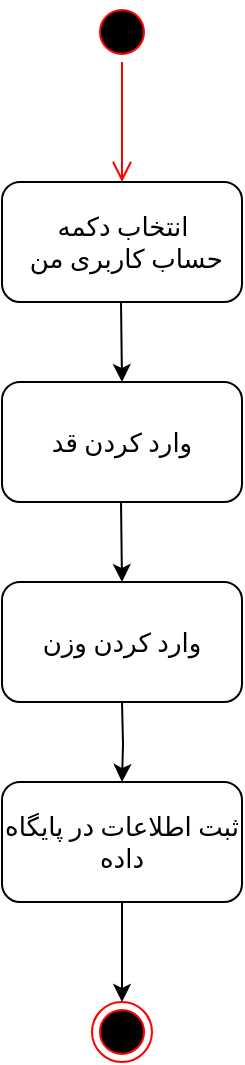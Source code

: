 <mxfile version="14.8.0" type="github">
  <diagram id="6G7ujvmzATYOezFDr81h" name="Page-1">
    <mxGraphModel dx="782" dy="436" grid="1" gridSize="10" guides="1" tooltips="1" connect="1" arrows="1" fold="1" page="1" pageScale="1" pageWidth="850" pageHeight="1100" math="0" shadow="0">
      <root>
        <mxCell id="0" />
        <mxCell id="1" parent="0" />
        <mxCell id="63PwRGhciHyG-fb_nBJa-5" style="edgeStyle=orthogonalEdgeStyle;rounded=0;orthogonalLoop=1;jettySize=auto;html=1;entryX=0.5;entryY=0;entryDx=0;entryDy=0;" parent="1" source="63PwRGhciHyG-fb_nBJa-6" target="63PwRGhciHyG-fb_nBJa-7" edge="1">
          <mxGeometry relative="1" as="geometry">
            <mxPoint x="330" y="440" as="sourcePoint" />
          </mxGeometry>
        </mxCell>
        <mxCell id="63PwRGhciHyG-fb_nBJa-7" value="" style="ellipse;html=1;shape=endState;fillColor=#000000;strokeColor=#ff0000;" parent="1" vertex="1">
          <mxGeometry x="315" y="790" width="30" height="30" as="geometry" />
        </mxCell>
        <mxCell id="63PwRGhciHyG-fb_nBJa-9" value="" style="rounded=1;whiteSpace=wrap;html=1;" parent="1" vertex="1">
          <mxGeometry x="270" y="380" width="120" height="60" as="geometry" />
        </mxCell>
        <mxCell id="63PwRGhciHyG-fb_nBJa-10" value="&lt;font face=&quot;B Zar&quot; style=&quot;font-size: 13px&quot;&gt;وارد کردن قد&lt;/font&gt;" style="rounded=1;whiteSpace=wrap;html=1;" parent="1" vertex="1">
          <mxGeometry x="270" y="480" width="120" height="60" as="geometry" />
        </mxCell>
        <mxCell id="63PwRGhciHyG-fb_nBJa-6" value="&lt;font style=&quot;font-size: 13px&quot; face=&quot;B Zar&quot;&gt;ثبت اطلاعات در پایگاه داده&lt;/font&gt;" style="rounded=1;whiteSpace=wrap;html=1;" parent="1" vertex="1">
          <mxGeometry x="270" y="680" width="120" height="60" as="geometry" />
        </mxCell>
        <mxCell id="63PwRGhciHyG-fb_nBJa-11" style="edgeStyle=orthogonalEdgeStyle;rounded=0;orthogonalLoop=1;jettySize=auto;html=1;entryX=0.5;entryY=0;entryDx=0;entryDy=0;" parent="1" target="63PwRGhciHyG-fb_nBJa-6" edge="1">
          <mxGeometry relative="1" as="geometry">
            <mxPoint x="330" y="640" as="sourcePoint" />
            <mxPoint x="330" y="650" as="targetPoint" />
          </mxGeometry>
        </mxCell>
        <mxCell id="63PwRGhciHyG-fb_nBJa-13" value="&lt;font face=&quot;B Zar&quot; style=&quot;font-size: 13px&quot;&gt;وارد کردن وزن&lt;/font&gt;" style="rounded=1;whiteSpace=wrap;html=1;" parent="1" vertex="1">
          <mxGeometry x="270" y="580" width="120" height="60" as="geometry" />
        </mxCell>
        <mxCell id="63PwRGhciHyG-fb_nBJa-17" value="" style="endArrow=classic;html=1;" parent="1" edge="1">
          <mxGeometry width="50" height="50" relative="1" as="geometry">
            <mxPoint x="329.5" y="440" as="sourcePoint" />
            <mxPoint x="330" y="480" as="targetPoint" />
          </mxGeometry>
        </mxCell>
        <mxCell id="63PwRGhciHyG-fb_nBJa-18" value="" style="endArrow=classic;html=1;" parent="1" edge="1">
          <mxGeometry width="50" height="50" relative="1" as="geometry">
            <mxPoint x="329.5" y="540" as="sourcePoint" />
            <mxPoint x="330" y="580" as="targetPoint" />
          </mxGeometry>
        </mxCell>
        <mxCell id="63PwRGhciHyG-fb_nBJa-19" value="" style="ellipse;html=1;shape=startState;fillColor=#000000;strokeColor=#ff0000;" parent="1" vertex="1">
          <mxGeometry x="315" y="290" width="30" height="30" as="geometry" />
        </mxCell>
        <mxCell id="63PwRGhciHyG-fb_nBJa-20" value="" style="edgeStyle=orthogonalEdgeStyle;html=1;verticalAlign=bottom;endArrow=open;endSize=8;strokeColor=#ff0000;entryX=0.5;entryY=0;entryDx=0;entryDy=0;" parent="1" source="63PwRGhciHyG-fb_nBJa-19" target="63PwRGhciHyG-fb_nBJa-9" edge="1">
          <mxGeometry relative="1" as="geometry">
            <mxPoint x="325" y="270" as="targetPoint" />
          </mxGeometry>
        </mxCell>
        <mxCell id="6s7jhvbUbh6RRoBtT7lP-1" value="&lt;font face=&quot;B Zar&quot; style=&quot;font-size: 13px&quot;&gt;انتخاب دکمه&lt;br&gt;&amp;nbsp;حساب کاربری من&lt;/font&gt;" style="text;html=1;align=center;verticalAlign=middle;resizable=0;points=[];autosize=1;strokeColor=none;" parent="1" vertex="1">
          <mxGeometry x="285" y="390" width="90" height="40" as="geometry" />
        </mxCell>
      </root>
    </mxGraphModel>
  </diagram>
</mxfile>
